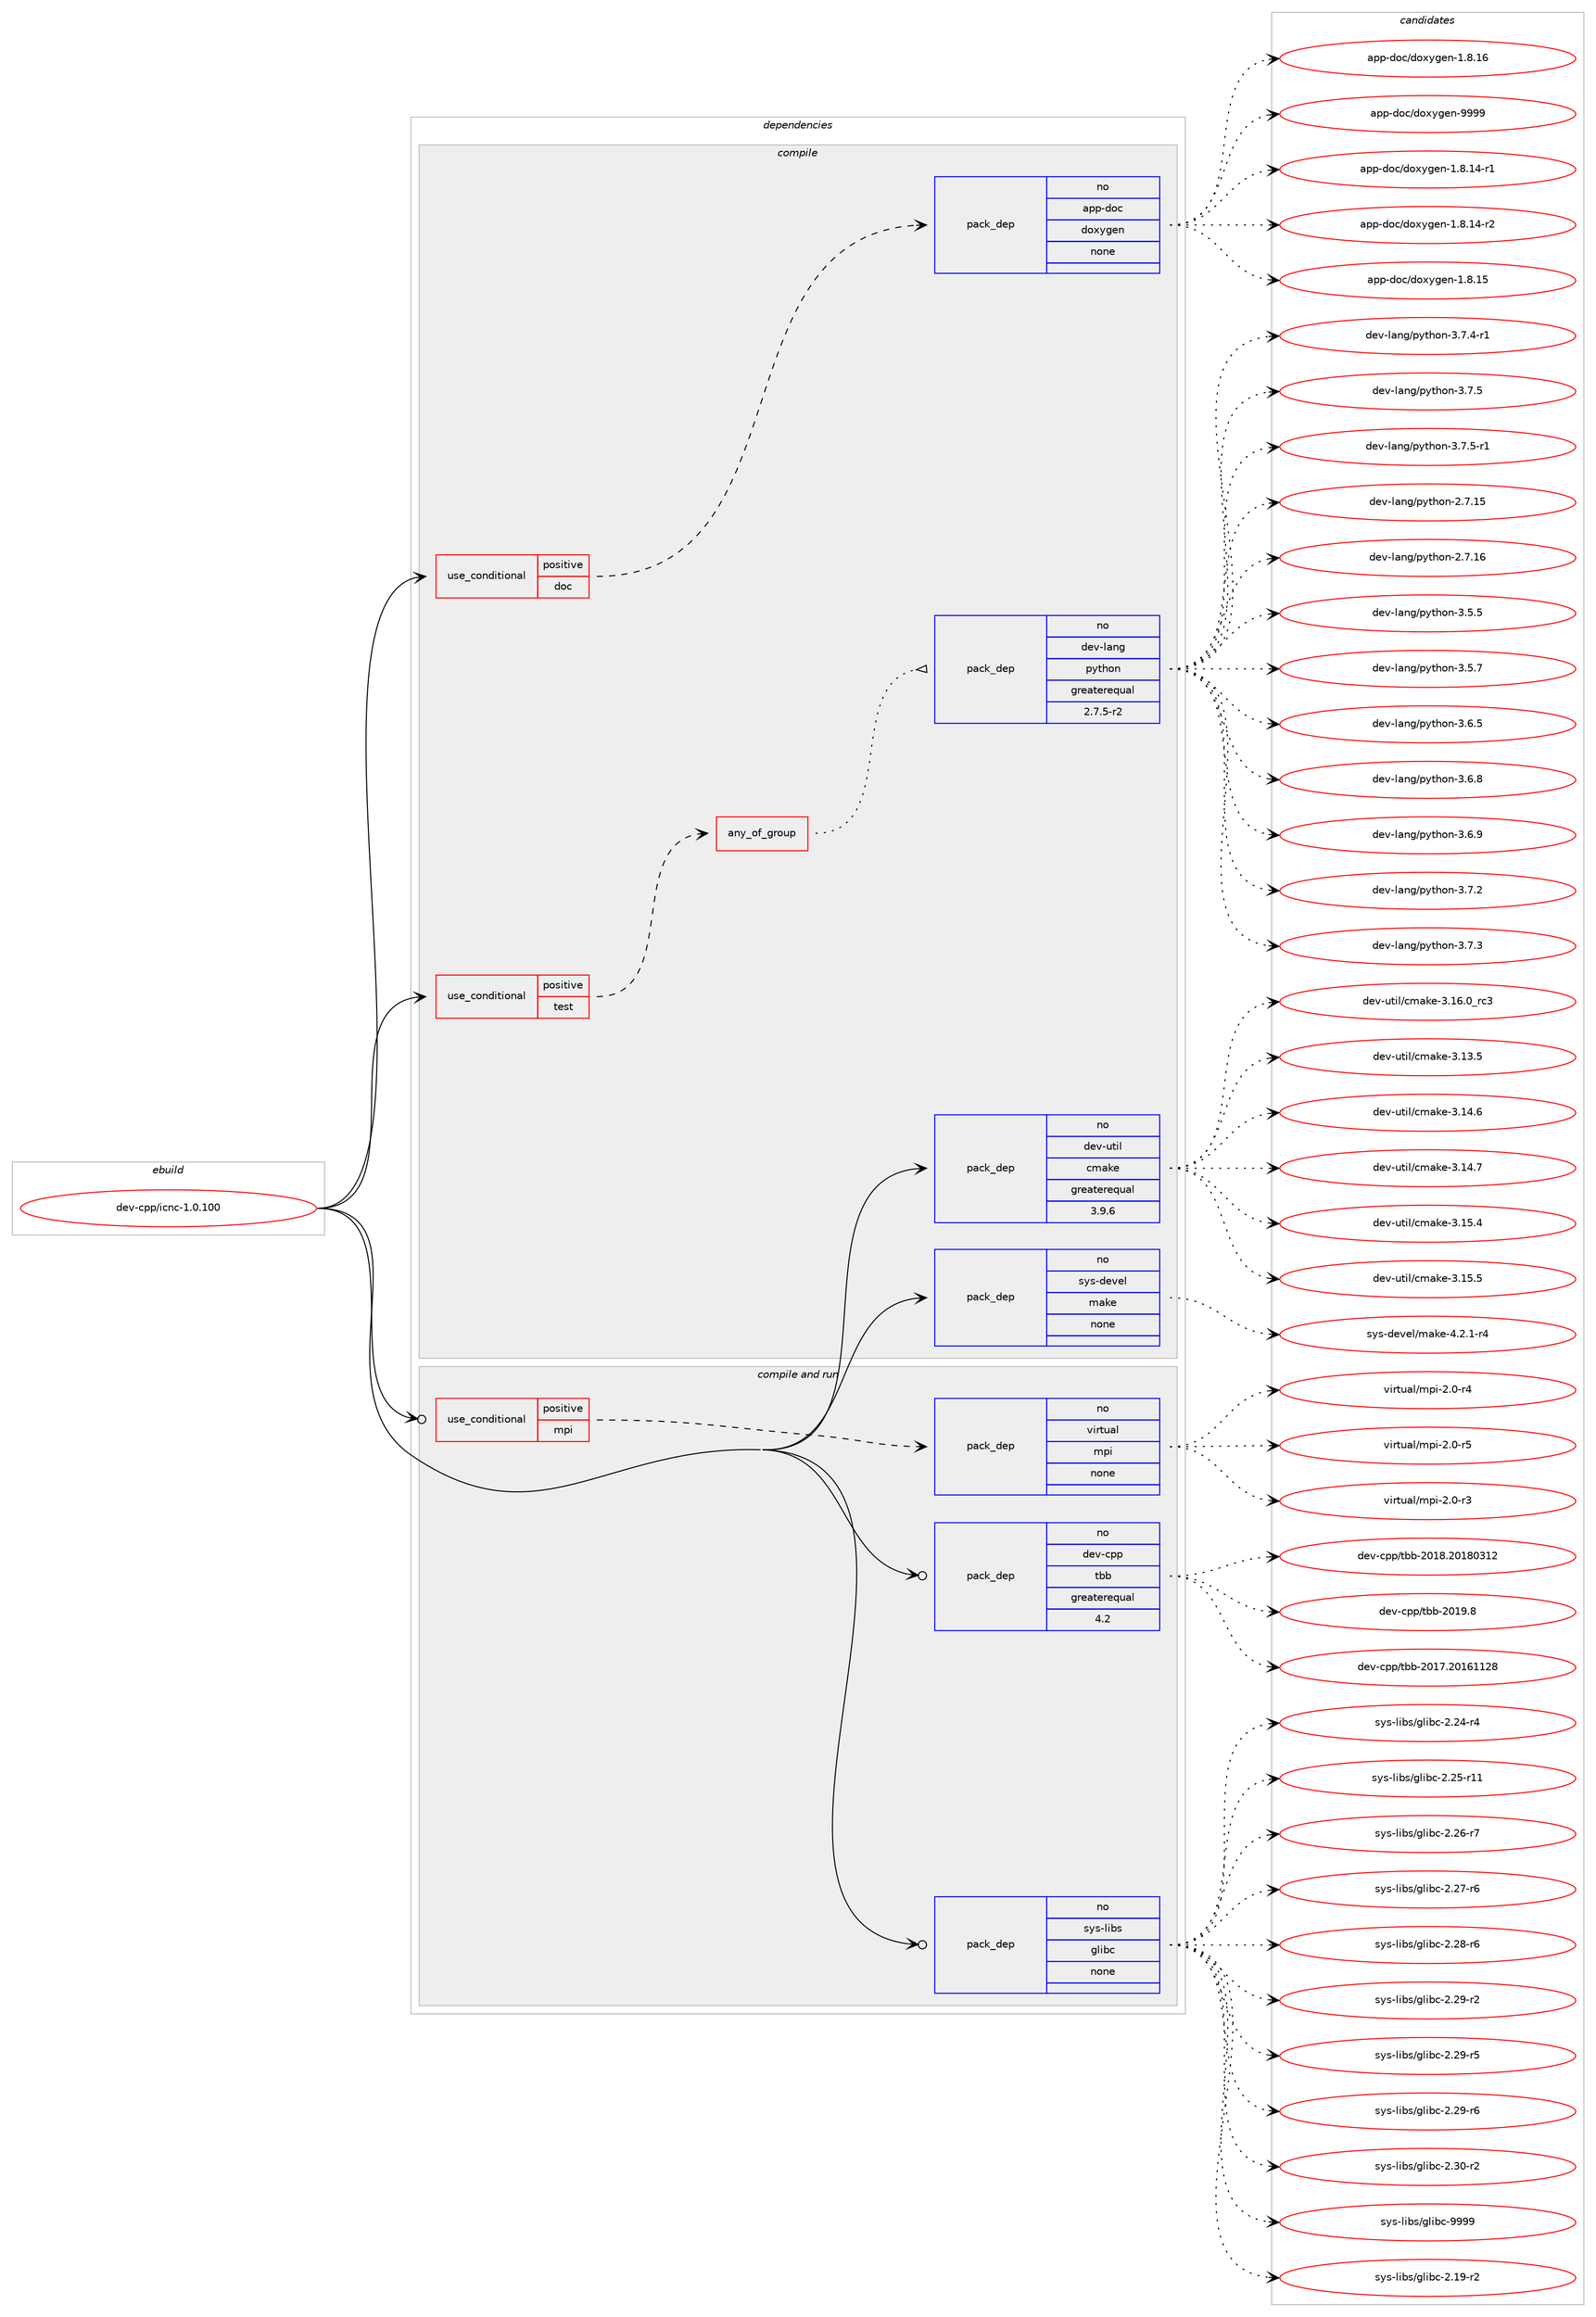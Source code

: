 digraph prolog {

# *************
# Graph options
# *************

newrank=true;
concentrate=true;
compound=true;
graph [rankdir=LR,fontname=Helvetica,fontsize=10,ranksep=1.5];#, ranksep=2.5, nodesep=0.2];
edge  [arrowhead=vee];
node  [fontname=Helvetica,fontsize=10];

# **********
# The ebuild
# **********

subgraph cluster_leftcol {
color=gray;
rank=same;
label=<<i>ebuild</i>>;
id [label="dev-cpp/icnc-1.0.100", color=red, width=4, href="../dev-cpp/icnc-1.0.100.svg"];
}

# ****************
# The dependencies
# ****************

subgraph cluster_midcol {
color=gray;
label=<<i>dependencies</i>>;
subgraph cluster_compile {
fillcolor="#eeeeee";
style=filled;
label=<<i>compile</i>>;
subgraph cond122413 {
dependency517061 [label=<<TABLE BORDER="0" CELLBORDER="1" CELLSPACING="0" CELLPADDING="4"><TR><TD ROWSPAN="3" CELLPADDING="10">use_conditional</TD></TR><TR><TD>positive</TD></TR><TR><TD>doc</TD></TR></TABLE>>, shape=none, color=red];
subgraph pack385067 {
dependency517062 [label=<<TABLE BORDER="0" CELLBORDER="1" CELLSPACING="0" CELLPADDING="4" WIDTH="220"><TR><TD ROWSPAN="6" CELLPADDING="30">pack_dep</TD></TR><TR><TD WIDTH="110">no</TD></TR><TR><TD>app-doc</TD></TR><TR><TD>doxygen</TD></TR><TR><TD>none</TD></TR><TR><TD></TD></TR></TABLE>>, shape=none, color=blue];
}
dependency517061:e -> dependency517062:w [weight=20,style="dashed",arrowhead="vee"];
}
id:e -> dependency517061:w [weight=20,style="solid",arrowhead="vee"];
subgraph cond122414 {
dependency517063 [label=<<TABLE BORDER="0" CELLBORDER="1" CELLSPACING="0" CELLPADDING="4"><TR><TD ROWSPAN="3" CELLPADDING="10">use_conditional</TD></TR><TR><TD>positive</TD></TR><TR><TD>test</TD></TR></TABLE>>, shape=none, color=red];
subgraph any9253 {
dependency517064 [label=<<TABLE BORDER="0" CELLBORDER="1" CELLSPACING="0" CELLPADDING="4"><TR><TD CELLPADDING="10">any_of_group</TD></TR></TABLE>>, shape=none, color=red];subgraph pack385068 {
dependency517065 [label=<<TABLE BORDER="0" CELLBORDER="1" CELLSPACING="0" CELLPADDING="4" WIDTH="220"><TR><TD ROWSPAN="6" CELLPADDING="30">pack_dep</TD></TR><TR><TD WIDTH="110">no</TD></TR><TR><TD>dev-lang</TD></TR><TR><TD>python</TD></TR><TR><TD>greaterequal</TD></TR><TR><TD>2.7.5-r2</TD></TR></TABLE>>, shape=none, color=blue];
}
dependency517064:e -> dependency517065:w [weight=20,style="dotted",arrowhead="oinv"];
}
dependency517063:e -> dependency517064:w [weight=20,style="dashed",arrowhead="vee"];
}
id:e -> dependency517063:w [weight=20,style="solid",arrowhead="vee"];
subgraph pack385069 {
dependency517066 [label=<<TABLE BORDER="0" CELLBORDER="1" CELLSPACING="0" CELLPADDING="4" WIDTH="220"><TR><TD ROWSPAN="6" CELLPADDING="30">pack_dep</TD></TR><TR><TD WIDTH="110">no</TD></TR><TR><TD>dev-util</TD></TR><TR><TD>cmake</TD></TR><TR><TD>greaterequal</TD></TR><TR><TD>3.9.6</TD></TR></TABLE>>, shape=none, color=blue];
}
id:e -> dependency517066:w [weight=20,style="solid",arrowhead="vee"];
subgraph pack385070 {
dependency517067 [label=<<TABLE BORDER="0" CELLBORDER="1" CELLSPACING="0" CELLPADDING="4" WIDTH="220"><TR><TD ROWSPAN="6" CELLPADDING="30">pack_dep</TD></TR><TR><TD WIDTH="110">no</TD></TR><TR><TD>sys-devel</TD></TR><TR><TD>make</TD></TR><TR><TD>none</TD></TR><TR><TD></TD></TR></TABLE>>, shape=none, color=blue];
}
id:e -> dependency517067:w [weight=20,style="solid",arrowhead="vee"];
}
subgraph cluster_compileandrun {
fillcolor="#eeeeee";
style=filled;
label=<<i>compile and run</i>>;
subgraph cond122415 {
dependency517068 [label=<<TABLE BORDER="0" CELLBORDER="1" CELLSPACING="0" CELLPADDING="4"><TR><TD ROWSPAN="3" CELLPADDING="10">use_conditional</TD></TR><TR><TD>positive</TD></TR><TR><TD>mpi</TD></TR></TABLE>>, shape=none, color=red];
subgraph pack385071 {
dependency517069 [label=<<TABLE BORDER="0" CELLBORDER="1" CELLSPACING="0" CELLPADDING="4" WIDTH="220"><TR><TD ROWSPAN="6" CELLPADDING="30">pack_dep</TD></TR><TR><TD WIDTH="110">no</TD></TR><TR><TD>virtual</TD></TR><TR><TD>mpi</TD></TR><TR><TD>none</TD></TR><TR><TD></TD></TR></TABLE>>, shape=none, color=blue];
}
dependency517068:e -> dependency517069:w [weight=20,style="dashed",arrowhead="vee"];
}
id:e -> dependency517068:w [weight=20,style="solid",arrowhead="odotvee"];
subgraph pack385072 {
dependency517070 [label=<<TABLE BORDER="0" CELLBORDER="1" CELLSPACING="0" CELLPADDING="4" WIDTH="220"><TR><TD ROWSPAN="6" CELLPADDING="30">pack_dep</TD></TR><TR><TD WIDTH="110">no</TD></TR><TR><TD>dev-cpp</TD></TR><TR><TD>tbb</TD></TR><TR><TD>greaterequal</TD></TR><TR><TD>4.2</TD></TR></TABLE>>, shape=none, color=blue];
}
id:e -> dependency517070:w [weight=20,style="solid",arrowhead="odotvee"];
subgraph pack385073 {
dependency517071 [label=<<TABLE BORDER="0" CELLBORDER="1" CELLSPACING="0" CELLPADDING="4" WIDTH="220"><TR><TD ROWSPAN="6" CELLPADDING="30">pack_dep</TD></TR><TR><TD WIDTH="110">no</TD></TR><TR><TD>sys-libs</TD></TR><TR><TD>glibc</TD></TR><TR><TD>none</TD></TR><TR><TD></TD></TR></TABLE>>, shape=none, color=blue];
}
id:e -> dependency517071:w [weight=20,style="solid",arrowhead="odotvee"];
}
subgraph cluster_run {
fillcolor="#eeeeee";
style=filled;
label=<<i>run</i>>;
}
}

# **************
# The candidates
# **************

subgraph cluster_choices {
rank=same;
color=gray;
label=<<i>candidates</i>>;

subgraph choice385067 {
color=black;
nodesep=1;
choice97112112451001119947100111120121103101110454946564649524511449 [label="app-doc/doxygen-1.8.14-r1", color=red, width=4,href="../app-doc/doxygen-1.8.14-r1.svg"];
choice97112112451001119947100111120121103101110454946564649524511450 [label="app-doc/doxygen-1.8.14-r2", color=red, width=4,href="../app-doc/doxygen-1.8.14-r2.svg"];
choice9711211245100111994710011112012110310111045494656464953 [label="app-doc/doxygen-1.8.15", color=red, width=4,href="../app-doc/doxygen-1.8.15.svg"];
choice9711211245100111994710011112012110310111045494656464954 [label="app-doc/doxygen-1.8.16", color=red, width=4,href="../app-doc/doxygen-1.8.16.svg"];
choice971121124510011199471001111201211031011104557575757 [label="app-doc/doxygen-9999", color=red, width=4,href="../app-doc/doxygen-9999.svg"];
dependency517062:e -> choice97112112451001119947100111120121103101110454946564649524511449:w [style=dotted,weight="100"];
dependency517062:e -> choice97112112451001119947100111120121103101110454946564649524511450:w [style=dotted,weight="100"];
dependency517062:e -> choice9711211245100111994710011112012110310111045494656464953:w [style=dotted,weight="100"];
dependency517062:e -> choice9711211245100111994710011112012110310111045494656464954:w [style=dotted,weight="100"];
dependency517062:e -> choice971121124510011199471001111201211031011104557575757:w [style=dotted,weight="100"];
}
subgraph choice385068 {
color=black;
nodesep=1;
choice10010111845108971101034711212111610411111045504655464953 [label="dev-lang/python-2.7.15", color=red, width=4,href="../dev-lang/python-2.7.15.svg"];
choice10010111845108971101034711212111610411111045504655464954 [label="dev-lang/python-2.7.16", color=red, width=4,href="../dev-lang/python-2.7.16.svg"];
choice100101118451089711010347112121116104111110455146534653 [label="dev-lang/python-3.5.5", color=red, width=4,href="../dev-lang/python-3.5.5.svg"];
choice100101118451089711010347112121116104111110455146534655 [label="dev-lang/python-3.5.7", color=red, width=4,href="../dev-lang/python-3.5.7.svg"];
choice100101118451089711010347112121116104111110455146544653 [label="dev-lang/python-3.6.5", color=red, width=4,href="../dev-lang/python-3.6.5.svg"];
choice100101118451089711010347112121116104111110455146544656 [label="dev-lang/python-3.6.8", color=red, width=4,href="../dev-lang/python-3.6.8.svg"];
choice100101118451089711010347112121116104111110455146544657 [label="dev-lang/python-3.6.9", color=red, width=4,href="../dev-lang/python-3.6.9.svg"];
choice100101118451089711010347112121116104111110455146554650 [label="dev-lang/python-3.7.2", color=red, width=4,href="../dev-lang/python-3.7.2.svg"];
choice100101118451089711010347112121116104111110455146554651 [label="dev-lang/python-3.7.3", color=red, width=4,href="../dev-lang/python-3.7.3.svg"];
choice1001011184510897110103471121211161041111104551465546524511449 [label="dev-lang/python-3.7.4-r1", color=red, width=4,href="../dev-lang/python-3.7.4-r1.svg"];
choice100101118451089711010347112121116104111110455146554653 [label="dev-lang/python-3.7.5", color=red, width=4,href="../dev-lang/python-3.7.5.svg"];
choice1001011184510897110103471121211161041111104551465546534511449 [label="dev-lang/python-3.7.5-r1", color=red, width=4,href="../dev-lang/python-3.7.5-r1.svg"];
dependency517065:e -> choice10010111845108971101034711212111610411111045504655464953:w [style=dotted,weight="100"];
dependency517065:e -> choice10010111845108971101034711212111610411111045504655464954:w [style=dotted,weight="100"];
dependency517065:e -> choice100101118451089711010347112121116104111110455146534653:w [style=dotted,weight="100"];
dependency517065:e -> choice100101118451089711010347112121116104111110455146534655:w [style=dotted,weight="100"];
dependency517065:e -> choice100101118451089711010347112121116104111110455146544653:w [style=dotted,weight="100"];
dependency517065:e -> choice100101118451089711010347112121116104111110455146544656:w [style=dotted,weight="100"];
dependency517065:e -> choice100101118451089711010347112121116104111110455146544657:w [style=dotted,weight="100"];
dependency517065:e -> choice100101118451089711010347112121116104111110455146554650:w [style=dotted,weight="100"];
dependency517065:e -> choice100101118451089711010347112121116104111110455146554651:w [style=dotted,weight="100"];
dependency517065:e -> choice1001011184510897110103471121211161041111104551465546524511449:w [style=dotted,weight="100"];
dependency517065:e -> choice100101118451089711010347112121116104111110455146554653:w [style=dotted,weight="100"];
dependency517065:e -> choice1001011184510897110103471121211161041111104551465546534511449:w [style=dotted,weight="100"];
}
subgraph choice385069 {
color=black;
nodesep=1;
choice1001011184511711610510847991099710710145514649514653 [label="dev-util/cmake-3.13.5", color=red, width=4,href="../dev-util/cmake-3.13.5.svg"];
choice1001011184511711610510847991099710710145514649524654 [label="dev-util/cmake-3.14.6", color=red, width=4,href="../dev-util/cmake-3.14.6.svg"];
choice1001011184511711610510847991099710710145514649524655 [label="dev-util/cmake-3.14.7", color=red, width=4,href="../dev-util/cmake-3.14.7.svg"];
choice1001011184511711610510847991099710710145514649534652 [label="dev-util/cmake-3.15.4", color=red, width=4,href="../dev-util/cmake-3.15.4.svg"];
choice1001011184511711610510847991099710710145514649534653 [label="dev-util/cmake-3.15.5", color=red, width=4,href="../dev-util/cmake-3.15.5.svg"];
choice1001011184511711610510847991099710710145514649544648951149951 [label="dev-util/cmake-3.16.0_rc3", color=red, width=4,href="../dev-util/cmake-3.16.0_rc3.svg"];
dependency517066:e -> choice1001011184511711610510847991099710710145514649514653:w [style=dotted,weight="100"];
dependency517066:e -> choice1001011184511711610510847991099710710145514649524654:w [style=dotted,weight="100"];
dependency517066:e -> choice1001011184511711610510847991099710710145514649524655:w [style=dotted,weight="100"];
dependency517066:e -> choice1001011184511711610510847991099710710145514649534652:w [style=dotted,weight="100"];
dependency517066:e -> choice1001011184511711610510847991099710710145514649534653:w [style=dotted,weight="100"];
dependency517066:e -> choice1001011184511711610510847991099710710145514649544648951149951:w [style=dotted,weight="100"];
}
subgraph choice385070 {
color=black;
nodesep=1;
choice1151211154510010111810110847109971071014552465046494511452 [label="sys-devel/make-4.2.1-r4", color=red, width=4,href="../sys-devel/make-4.2.1-r4.svg"];
dependency517067:e -> choice1151211154510010111810110847109971071014552465046494511452:w [style=dotted,weight="100"];
}
subgraph choice385071 {
color=black;
nodesep=1;
choice1181051141161179710847109112105455046484511451 [label="virtual/mpi-2.0-r3", color=red, width=4,href="../virtual/mpi-2.0-r3.svg"];
choice1181051141161179710847109112105455046484511452 [label="virtual/mpi-2.0-r4", color=red, width=4,href="../virtual/mpi-2.0-r4.svg"];
choice1181051141161179710847109112105455046484511453 [label="virtual/mpi-2.0-r5", color=red, width=4,href="../virtual/mpi-2.0-r5.svg"];
dependency517069:e -> choice1181051141161179710847109112105455046484511451:w [style=dotted,weight="100"];
dependency517069:e -> choice1181051141161179710847109112105455046484511452:w [style=dotted,weight="100"];
dependency517069:e -> choice1181051141161179710847109112105455046484511453:w [style=dotted,weight="100"];
}
subgraph choice385072 {
color=black;
nodesep=1;
choice10010111845991121124711698984550484955465048495449495056 [label="dev-cpp/tbb-2017.20161128", color=red, width=4,href="../dev-cpp/tbb-2017.20161128.svg"];
choice10010111845991121124711698984550484956465048495648514950 [label="dev-cpp/tbb-2018.20180312", color=red, width=4,href="../dev-cpp/tbb-2018.20180312.svg"];
choice100101118459911211247116989845504849574656 [label="dev-cpp/tbb-2019.8", color=red, width=4,href="../dev-cpp/tbb-2019.8.svg"];
dependency517070:e -> choice10010111845991121124711698984550484955465048495449495056:w [style=dotted,weight="100"];
dependency517070:e -> choice10010111845991121124711698984550484956465048495648514950:w [style=dotted,weight="100"];
dependency517070:e -> choice100101118459911211247116989845504849574656:w [style=dotted,weight="100"];
}
subgraph choice385073 {
color=black;
nodesep=1;
choice115121115451081059811547103108105989945504649574511450 [label="sys-libs/glibc-2.19-r2", color=red, width=4,href="../sys-libs/glibc-2.19-r2.svg"];
choice115121115451081059811547103108105989945504650524511452 [label="sys-libs/glibc-2.24-r4", color=red, width=4,href="../sys-libs/glibc-2.24-r4.svg"];
choice11512111545108105981154710310810598994550465053451144949 [label="sys-libs/glibc-2.25-r11", color=red, width=4,href="../sys-libs/glibc-2.25-r11.svg"];
choice115121115451081059811547103108105989945504650544511455 [label="sys-libs/glibc-2.26-r7", color=red, width=4,href="../sys-libs/glibc-2.26-r7.svg"];
choice115121115451081059811547103108105989945504650554511454 [label="sys-libs/glibc-2.27-r6", color=red, width=4,href="../sys-libs/glibc-2.27-r6.svg"];
choice115121115451081059811547103108105989945504650564511454 [label="sys-libs/glibc-2.28-r6", color=red, width=4,href="../sys-libs/glibc-2.28-r6.svg"];
choice115121115451081059811547103108105989945504650574511450 [label="sys-libs/glibc-2.29-r2", color=red, width=4,href="../sys-libs/glibc-2.29-r2.svg"];
choice115121115451081059811547103108105989945504650574511453 [label="sys-libs/glibc-2.29-r5", color=red, width=4,href="../sys-libs/glibc-2.29-r5.svg"];
choice115121115451081059811547103108105989945504650574511454 [label="sys-libs/glibc-2.29-r6", color=red, width=4,href="../sys-libs/glibc-2.29-r6.svg"];
choice115121115451081059811547103108105989945504651484511450 [label="sys-libs/glibc-2.30-r2", color=red, width=4,href="../sys-libs/glibc-2.30-r2.svg"];
choice11512111545108105981154710310810598994557575757 [label="sys-libs/glibc-9999", color=red, width=4,href="../sys-libs/glibc-9999.svg"];
dependency517071:e -> choice115121115451081059811547103108105989945504649574511450:w [style=dotted,weight="100"];
dependency517071:e -> choice115121115451081059811547103108105989945504650524511452:w [style=dotted,weight="100"];
dependency517071:e -> choice11512111545108105981154710310810598994550465053451144949:w [style=dotted,weight="100"];
dependency517071:e -> choice115121115451081059811547103108105989945504650544511455:w [style=dotted,weight="100"];
dependency517071:e -> choice115121115451081059811547103108105989945504650554511454:w [style=dotted,weight="100"];
dependency517071:e -> choice115121115451081059811547103108105989945504650564511454:w [style=dotted,weight="100"];
dependency517071:e -> choice115121115451081059811547103108105989945504650574511450:w [style=dotted,weight="100"];
dependency517071:e -> choice115121115451081059811547103108105989945504650574511453:w [style=dotted,weight="100"];
dependency517071:e -> choice115121115451081059811547103108105989945504650574511454:w [style=dotted,weight="100"];
dependency517071:e -> choice115121115451081059811547103108105989945504651484511450:w [style=dotted,weight="100"];
dependency517071:e -> choice11512111545108105981154710310810598994557575757:w [style=dotted,weight="100"];
}
}

}

